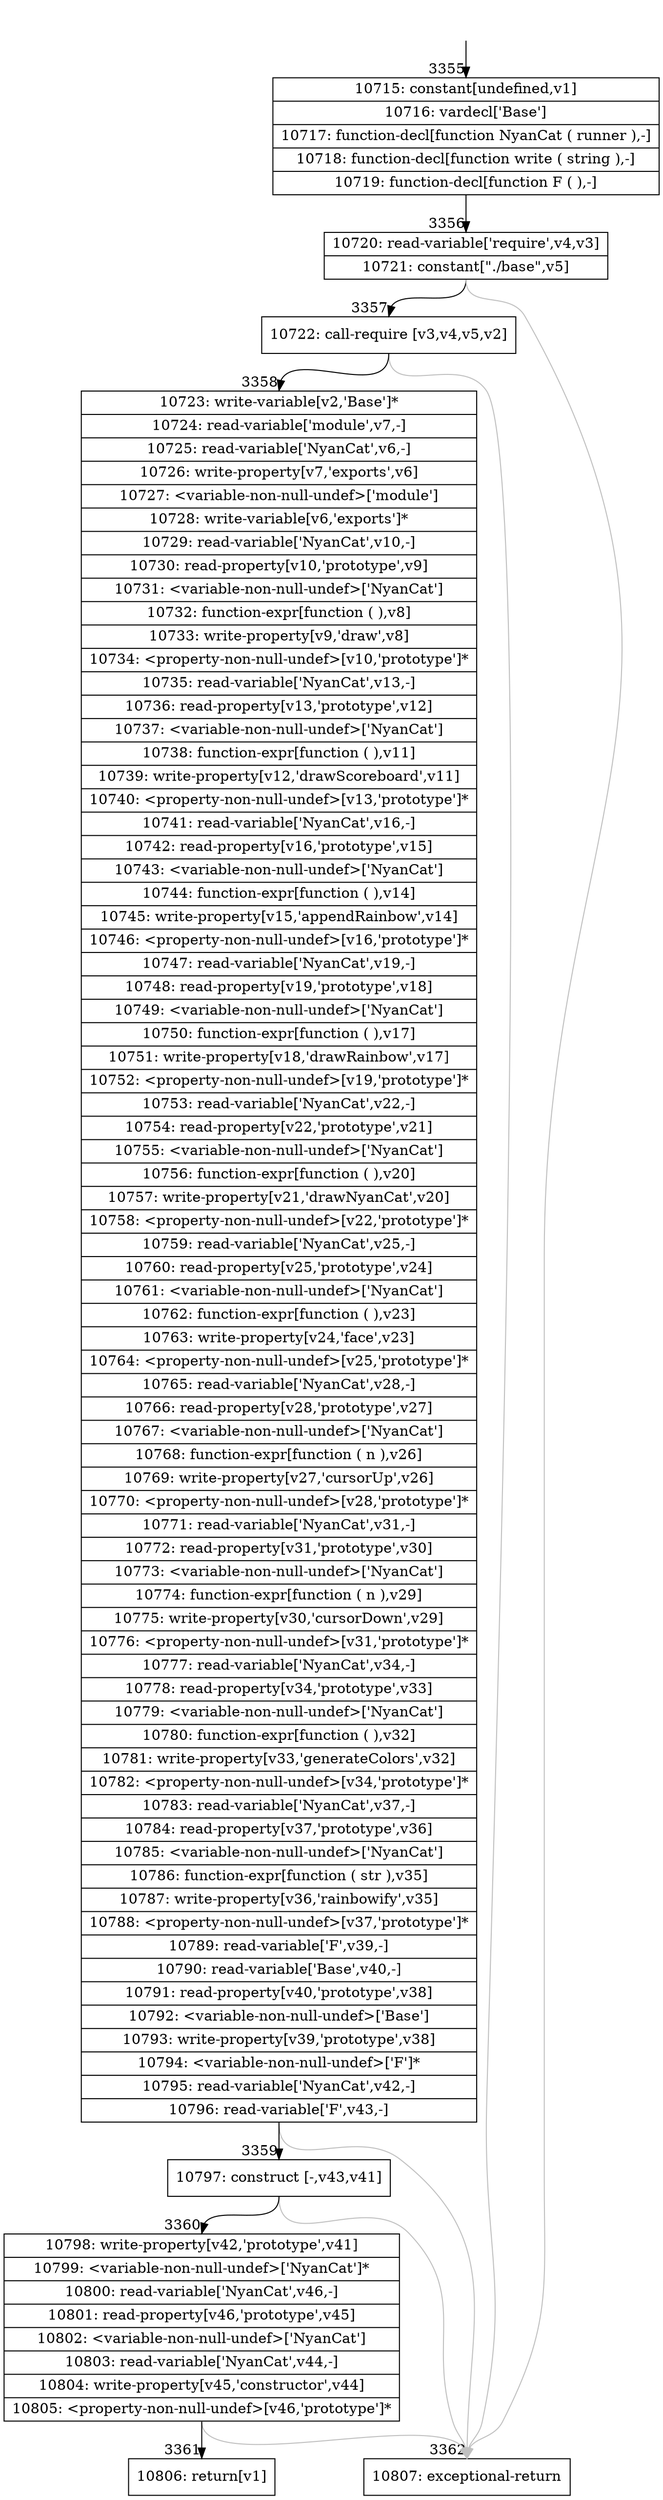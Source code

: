 digraph {
rankdir="TD"
BB_entry279[shape=none,label=""];
BB_entry279 -> BB3355 [tailport=s, headport=n, headlabel="    3355"]
BB3355 [shape=record label="{10715: constant[undefined,v1]|10716: vardecl['Base']|10717: function-decl[function NyanCat ( runner ),-]|10718: function-decl[function write ( string ),-]|10719: function-decl[function F ( ),-]}" ] 
BB3355 -> BB3356 [tailport=s, headport=n, headlabel="      3356"]
BB3356 [shape=record label="{10720: read-variable['require',v4,v3]|10721: constant[\"./base\",v5]}" ] 
BB3356 -> BB3357 [tailport=s, headport=n, headlabel="      3357"]
BB3356 -> BB3362 [tailport=s, headport=n, color=gray, headlabel="      3362"]
BB3357 [shape=record label="{10722: call-require [v3,v4,v5,v2]}" ] 
BB3357 -> BB3358 [tailport=s, headport=n, headlabel="      3358"]
BB3357 -> BB3362 [tailport=s, headport=n, color=gray]
BB3358 [shape=record label="{10723: write-variable[v2,'Base']*|10724: read-variable['module',v7,-]|10725: read-variable['NyanCat',v6,-]|10726: write-property[v7,'exports',v6]|10727: \<variable-non-null-undef\>['module']|10728: write-variable[v6,'exports']*|10729: read-variable['NyanCat',v10,-]|10730: read-property[v10,'prototype',v9]|10731: \<variable-non-null-undef\>['NyanCat']|10732: function-expr[function ( ),v8]|10733: write-property[v9,'draw',v8]|10734: \<property-non-null-undef\>[v10,'prototype']*|10735: read-variable['NyanCat',v13,-]|10736: read-property[v13,'prototype',v12]|10737: \<variable-non-null-undef\>['NyanCat']|10738: function-expr[function ( ),v11]|10739: write-property[v12,'drawScoreboard',v11]|10740: \<property-non-null-undef\>[v13,'prototype']*|10741: read-variable['NyanCat',v16,-]|10742: read-property[v16,'prototype',v15]|10743: \<variable-non-null-undef\>['NyanCat']|10744: function-expr[function ( ),v14]|10745: write-property[v15,'appendRainbow',v14]|10746: \<property-non-null-undef\>[v16,'prototype']*|10747: read-variable['NyanCat',v19,-]|10748: read-property[v19,'prototype',v18]|10749: \<variable-non-null-undef\>['NyanCat']|10750: function-expr[function ( ),v17]|10751: write-property[v18,'drawRainbow',v17]|10752: \<property-non-null-undef\>[v19,'prototype']*|10753: read-variable['NyanCat',v22,-]|10754: read-property[v22,'prototype',v21]|10755: \<variable-non-null-undef\>['NyanCat']|10756: function-expr[function ( ),v20]|10757: write-property[v21,'drawNyanCat',v20]|10758: \<property-non-null-undef\>[v22,'prototype']*|10759: read-variable['NyanCat',v25,-]|10760: read-property[v25,'prototype',v24]|10761: \<variable-non-null-undef\>['NyanCat']|10762: function-expr[function ( ),v23]|10763: write-property[v24,'face',v23]|10764: \<property-non-null-undef\>[v25,'prototype']*|10765: read-variable['NyanCat',v28,-]|10766: read-property[v28,'prototype',v27]|10767: \<variable-non-null-undef\>['NyanCat']|10768: function-expr[function ( n ),v26]|10769: write-property[v27,'cursorUp',v26]|10770: \<property-non-null-undef\>[v28,'prototype']*|10771: read-variable['NyanCat',v31,-]|10772: read-property[v31,'prototype',v30]|10773: \<variable-non-null-undef\>['NyanCat']|10774: function-expr[function ( n ),v29]|10775: write-property[v30,'cursorDown',v29]|10776: \<property-non-null-undef\>[v31,'prototype']*|10777: read-variable['NyanCat',v34,-]|10778: read-property[v34,'prototype',v33]|10779: \<variable-non-null-undef\>['NyanCat']|10780: function-expr[function ( ),v32]|10781: write-property[v33,'generateColors',v32]|10782: \<property-non-null-undef\>[v34,'prototype']*|10783: read-variable['NyanCat',v37,-]|10784: read-property[v37,'prototype',v36]|10785: \<variable-non-null-undef\>['NyanCat']|10786: function-expr[function ( str ),v35]|10787: write-property[v36,'rainbowify',v35]|10788: \<property-non-null-undef\>[v37,'prototype']*|10789: read-variable['F',v39,-]|10790: read-variable['Base',v40,-]|10791: read-property[v40,'prototype',v38]|10792: \<variable-non-null-undef\>['Base']|10793: write-property[v39,'prototype',v38]|10794: \<variable-non-null-undef\>['F']*|10795: read-variable['NyanCat',v42,-]|10796: read-variable['F',v43,-]}" ] 
BB3358 -> BB3359 [tailport=s, headport=n, headlabel="      3359"]
BB3358 -> BB3362 [tailport=s, headport=n, color=gray]
BB3359 [shape=record label="{10797: construct [-,v43,v41]}" ] 
BB3359 -> BB3360 [tailport=s, headport=n, headlabel="      3360"]
BB3359 -> BB3362 [tailport=s, headport=n, color=gray]
BB3360 [shape=record label="{10798: write-property[v42,'prototype',v41]|10799: \<variable-non-null-undef\>['NyanCat']*|10800: read-variable['NyanCat',v46,-]|10801: read-property[v46,'prototype',v45]|10802: \<variable-non-null-undef\>['NyanCat']|10803: read-variable['NyanCat',v44,-]|10804: write-property[v45,'constructor',v44]|10805: \<property-non-null-undef\>[v46,'prototype']*}" ] 
BB3360 -> BB3361 [tailport=s, headport=n, headlabel="      3361"]
BB3360 -> BB3362 [tailport=s, headport=n, color=gray]
BB3361 [shape=record label="{10806: return[v1]}" ] 
BB3362 [shape=record label="{10807: exceptional-return}" ] 
//#$~ 3864
}
